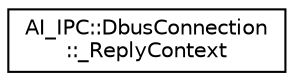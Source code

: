 digraph "Graphical Class Hierarchy"
{
 // LATEX_PDF_SIZE
  edge [fontname="Helvetica",fontsize="10",labelfontname="Helvetica",labelfontsize="10"];
  node [fontname="Helvetica",fontsize="10",shape=record];
  rankdir="LR";
  Node0 [label="AI_IPC::DbusConnection\l::_ReplyContext",height=0.2,width=0.4,color="black", fillcolor="white", style="filled",URL="$structAI__IPC_1_1DbusConnection_1_1__ReplyContext.html",tooltip=" "];
}
